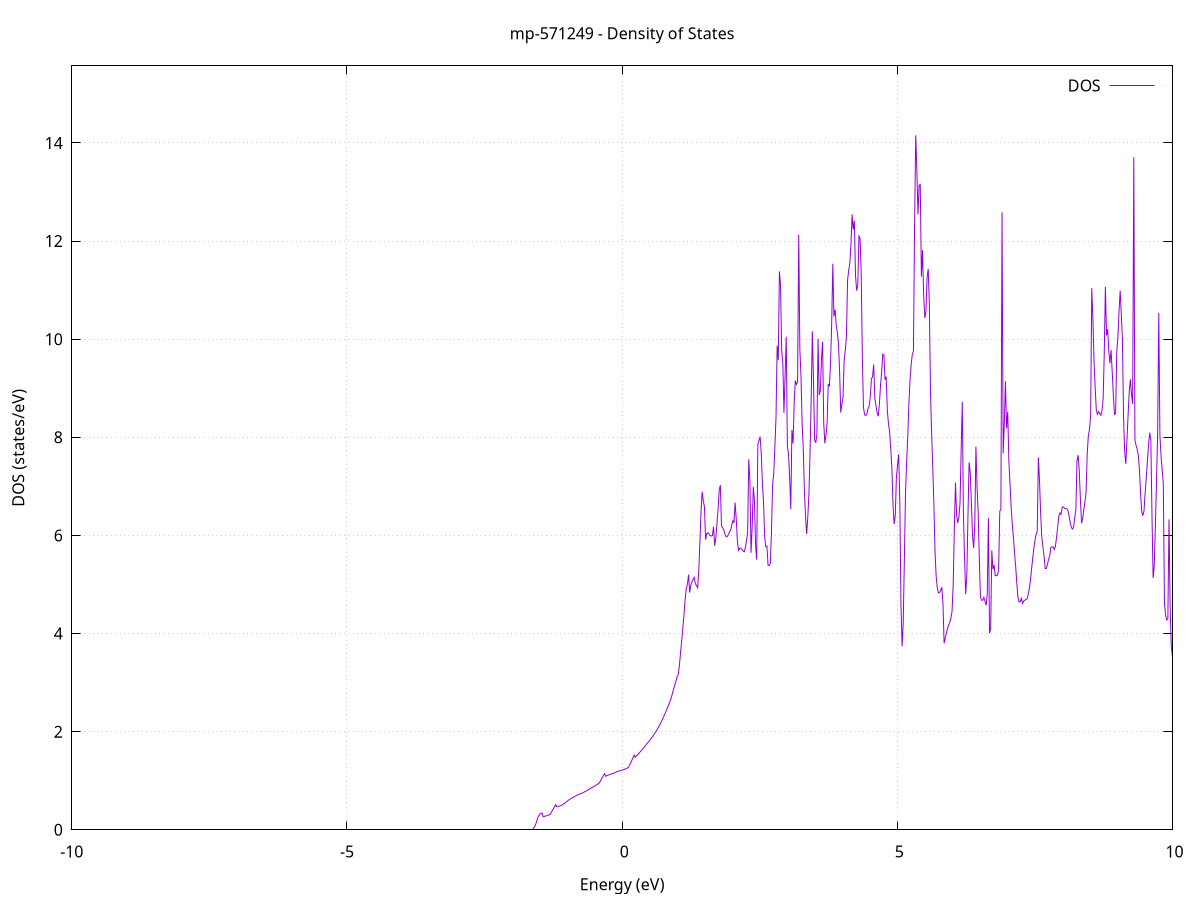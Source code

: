 set title 'mp-571249 - Density of States'
set xlabel 'Energy (eV)'
set ylabel 'DOS (states/eV)'
set grid
set xrange [-10:10]
set yrange [0:15.570]
set xzeroaxis lt -1
set terminal png size 800,600
set output 'mp-571249_dos_gnuplot.png'
plot '-' using 1:2 with lines title 'DOS'
-21.494800 0.000000
-21.474100 0.000000
-21.453500 0.000000
-21.432800 0.000000
-21.412200 0.000000
-21.391600 0.000000
-21.370900 0.000000
-21.350300 0.000000
-21.329700 0.000000
-21.309000 0.000000
-21.288400 0.000000
-21.267700 0.000000
-21.247100 0.000000
-21.226500 0.000000
-21.205800 0.000000
-21.185200 0.000000
-21.164600 0.000000
-21.143900 0.000000
-21.123300 0.000000
-21.102600 0.000000
-21.082000 0.000000
-21.061400 0.000000
-21.040700 0.000000
-21.020100 0.000000
-20.999500 0.000000
-20.978800 0.000000
-20.958200 0.000000
-20.937500 0.000000
-20.916900 0.000000
-20.896300 0.000000
-20.875600 0.000000
-20.855000 0.000000
-20.834400 0.000000
-20.813700 0.000000
-20.793100 0.000000
-20.772400 0.000000
-20.751800 0.000000
-20.731200 0.000000
-20.710500 0.000000
-20.689900 0.000000
-20.669200 0.000000
-20.648600 0.000000
-20.628000 0.000000
-20.607300 0.000000
-20.586700 0.000000
-20.566100 0.000000
-20.545400 0.000000
-20.524800 0.000000
-20.504100 0.000000
-20.483500 0.000000
-20.462900 0.000000
-20.442200 0.000000
-20.421600 0.000000
-20.401000 0.000000
-20.380300 0.000000
-20.359700 0.000000
-20.339000 0.000000
-20.318400 0.000000
-20.297800 0.000000
-20.277100 0.000000
-20.256500 0.000000
-20.235900 0.000000
-20.215200 0.000000
-20.194600 0.000000
-20.173900 0.000000
-20.153300 0.000000
-20.132700 0.000000
-20.112000 0.000000
-20.091400 0.000000
-20.070800 0.000000
-20.050100 0.000000
-20.029500 0.000000
-20.008800 0.000000
-19.988200 0.000000
-19.967600 0.000000
-19.946900 0.000000
-19.926300 0.000000
-19.905700 0.000000
-19.885000 0.000000
-19.864400 0.000000
-19.843700 0.000000
-19.823100 0.000000
-19.802500 0.000000
-19.781800 0.000000
-19.761200 0.000000
-19.740600 0.000000
-19.719900 0.000000
-19.699300 0.000000
-19.678600 0.000000
-19.658000 0.000000
-19.637400 0.000000
-19.616700 0.025300
-19.596100 2.518200
-19.575500 14.807900
-19.554800 18.422500
-19.534200 30.377000
-19.513500 41.871200
-19.492900 59.338200
-19.472300 67.336000
-19.451600 71.307100
-19.431000 49.417300
-19.410400 39.935200
-19.389700 31.835400
-19.369100 23.402400
-19.348400 16.647100
-19.327800 31.272300
-19.307200 28.023600
-19.286500 32.877700
-19.265900 29.890100
-19.245200 34.192600
-19.224600 42.947400
-19.204000 43.692200
-19.183300 46.610200
-19.162700 45.051300
-19.142100 62.486200
-19.121400 79.380700
-19.100800 67.704000
-19.080100 66.801200
-19.059500 100.449200
-19.038900 85.426500
-19.018200 91.498500
-18.997600 112.321900
-18.977000 85.230000
-18.956300 60.695900
-18.935700 46.164100
-18.915000 33.853400
-18.894400 16.683100
-18.873800 0.000000
-18.853100 0.000000
-18.832500 0.000000
-18.811900 0.000000
-18.791200 0.000000
-18.770600 0.000000
-18.749900 0.000000
-18.729300 0.000000
-18.708700 0.000000
-18.688000 0.000000
-18.667400 0.000000
-18.646800 0.000000
-18.626100 0.000000
-18.605500 0.000000
-18.584800 0.000000
-18.564200 0.000000
-18.543600 0.000000
-18.522900 0.000000
-18.502300 0.000000
-18.481700 0.000000
-18.461000 0.000000
-18.440400 0.000000
-18.419700 0.000000
-18.399100 0.000000
-18.378500 0.000000
-18.357800 0.000000
-18.337200 0.000000
-18.316600 0.000000
-18.295900 0.000000
-18.275300 0.000000
-18.254600 0.000000
-18.234000 0.000000
-18.213400 0.000000
-18.192700 0.000000
-18.172100 0.000000
-18.151500 0.000000
-18.130800 0.000000
-18.110200 0.000000
-18.089500 0.000000
-18.068900 0.000000
-18.048300 0.000000
-18.027600 0.000000
-18.007000 0.000000
-17.986400 0.000000
-17.965700 0.000000
-17.945100 0.000000
-17.924400 0.000000
-17.903800 0.000000
-17.883200 0.000000
-17.862500 0.000000
-17.841900 0.000000
-17.821300 0.000000
-17.800600 0.000000
-17.780000 0.000000
-17.759300 0.000000
-17.738700 0.000000
-17.718100 0.000000
-17.697400 0.000000
-17.676800 0.000000
-17.656100 0.000000
-17.635500 0.000000
-17.614900 0.000000
-17.594200 0.000000
-17.573600 0.000000
-17.553000 0.000000
-17.532300 0.000000
-17.511700 0.000000
-17.491000 0.000000
-17.470400 0.000000
-17.449800 0.000000
-17.429100 0.000000
-17.408500 0.000000
-17.387900 0.000000
-17.367200 0.000000
-17.346600 0.000000
-17.325900 0.000000
-17.305300 0.000000
-17.284700 0.000000
-17.264000 0.000000
-17.243400 0.000000
-17.222800 0.000000
-17.202100 0.000000
-17.181500 0.000000
-17.160800 0.000000
-17.140200 0.000000
-17.119600 0.000000
-17.098900 0.000000
-17.078300 0.000000
-17.057700 0.000000
-17.037000 0.000000
-17.016400 0.000000
-16.995700 0.000000
-16.975100 0.000000
-16.954500 0.000000
-16.933800 0.000000
-16.913200 0.000000
-16.892600 0.000000
-16.871900 0.000000
-16.851300 0.000000
-16.830600 0.000000
-16.810000 0.000000
-16.789400 0.000000
-16.768700 0.000000
-16.748100 0.000000
-16.727500 0.000000
-16.706800 0.000000
-16.686200 0.000000
-16.665500 0.000000
-16.644900 0.000000
-16.624300 0.000000
-16.603600 0.000000
-16.583000 0.000000
-16.562400 0.000000
-16.541700 0.000000
-16.521100 0.000000
-16.500400 0.000000
-16.479800 0.000000
-16.459200 0.000000
-16.438500 0.000000
-16.417900 0.000000
-16.397300 0.000000
-16.376600 0.000000
-16.356000 0.000000
-16.335300 0.000000
-16.314700 0.000000
-16.294100 0.000000
-16.273400 0.000000
-16.252800 0.000000
-16.232100 0.000000
-16.211500 0.000000
-16.190900 0.000000
-16.170200 0.000000
-16.149600 0.000000
-16.129000 0.000000
-16.108300 0.000000
-16.087700 0.000000
-16.067000 0.000000
-16.046400 0.000000
-16.025800 0.000000
-16.005100 0.000000
-15.984500 0.000000
-15.963900 0.000000
-15.943200 0.000000
-15.922600 0.000000
-15.901900 0.000000
-15.881300 0.000000
-15.860700 0.000000
-15.840000 0.000000
-15.819400 0.000000
-15.798800 0.000000
-15.778100 0.000000
-15.757500 0.000000
-15.736800 0.000000
-15.716200 0.000000
-15.695600 0.000000
-15.674900 0.000000
-15.654300 0.000000
-15.633700 0.000000
-15.613000 0.000000
-15.592400 0.000000
-15.571700 0.000000
-15.551100 0.000000
-15.530500 0.000000
-15.509800 0.000000
-15.489200 0.000000
-15.468600 0.000000
-15.447900 0.000000
-15.427300 0.000000
-15.406600 0.000000
-15.386000 0.000000
-15.365400 0.000000
-15.344700 0.000000
-15.324100 0.000000
-15.303500 0.000000
-15.282800 0.000000
-15.262200 0.000000
-15.241500 0.000000
-15.220900 0.000000
-15.200300 0.000000
-15.179600 0.000000
-15.159000 0.000000
-15.138400 0.000000
-15.117700 0.000000
-15.097100 0.000000
-15.076400 0.000000
-15.055800 0.000000
-15.035200 0.000000
-15.014500 0.000000
-14.993900 0.000000
-14.973300 0.000000
-14.952600 0.000000
-14.932000 0.000000
-14.911300 0.000000
-14.890700 0.000000
-14.870100 0.000000
-14.849400 0.000000
-14.828800 0.000000
-14.808200 0.000000
-14.787500 0.000000
-14.766900 0.000000
-14.746200 0.000000
-14.725600 0.000000
-14.705000 0.000000
-14.684300 0.000000
-14.663700 0.000000
-14.643000 0.000000
-14.622400 0.000000
-14.601800 0.000000
-14.581100 0.000000
-14.560500 0.000000
-14.539900 0.000000
-14.519200 0.000000
-14.498600 0.000000
-14.477900 0.000000
-14.457300 0.000000
-14.436700 0.000000
-14.416000 0.000000
-14.395400 0.000000
-14.374800 0.000000
-14.354100 0.000000
-14.333500 0.000000
-14.312800 0.000000
-14.292200 0.000000
-14.271600 0.000000
-14.250900 0.000000
-14.230300 0.000000
-14.209700 0.000000
-14.189000 0.000000
-14.168400 0.000000
-14.147700 0.000000
-14.127100 0.000000
-14.106500 0.000000
-14.085800 0.000000
-14.065200 0.000000
-14.044600 0.000000
-14.023900 0.000000
-14.003300 0.000000
-13.982600 0.000000
-13.962000 0.000000
-13.941400 0.000000
-13.920700 0.000000
-13.900100 0.000000
-13.879500 0.000000
-13.858800 0.000000
-13.838200 0.000000
-13.817500 0.000000
-13.796900 0.000000
-13.776300 0.000000
-13.755600 0.000000
-13.735000 0.000000
-13.714400 0.000000
-13.693700 0.000000
-13.673100 0.000000
-13.652400 0.000000
-13.631800 0.000000
-13.611200 0.000000
-13.590500 0.000000
-13.569900 0.000000
-13.549300 0.000000
-13.528600 0.000000
-13.508000 0.000000
-13.487300 0.000000
-13.466700 0.000000
-13.446100 0.000000
-13.425400 0.000000
-13.404800 0.000000
-13.384200 0.000000
-13.363500 0.000000
-13.342900 0.000000
-13.322200 0.000000
-13.301600 0.000000
-13.281000 0.000000
-13.260300 0.000000
-13.239700 0.000000
-13.219000 0.000000
-13.198400 0.000000
-13.177800 0.000000
-13.157100 0.000000
-13.136500 0.000000
-13.115900 0.000000
-13.095200 0.000000
-13.074600 0.000000
-13.053900 0.000000
-13.033300 0.000000
-13.012700 0.000000
-12.992000 0.000000
-12.971400 0.000000
-12.950800 0.000000
-12.930100 0.000000
-12.909500 0.000000
-12.888800 0.000000
-12.868200 0.000000
-12.847600 0.000000
-12.826900 0.000000
-12.806300 0.000000
-12.785700 0.000000
-12.765000 0.000000
-12.744400 0.000000
-12.723700 0.000000
-12.703100 0.000000
-12.682500 0.000000
-12.661800 0.000000
-12.641200 0.000000
-12.620600 0.000000
-12.599900 0.000000
-12.579300 0.000000
-12.558600 0.000000
-12.538000 0.000000
-12.517400 0.000000
-12.496700 0.000000
-12.476100 0.000000
-12.455500 0.000000
-12.434800 0.000000
-12.414200 0.000000
-12.393500 0.000000
-12.372900 0.000000
-12.352300 0.000000
-12.331600 0.000000
-12.311000 0.000000
-12.290400 0.000000
-12.269700 0.000000
-12.249100 0.000000
-12.228400 0.000000
-12.207800 0.000000
-12.187200 0.000000
-12.166500 0.000000
-12.145900 0.000000
-12.125300 0.000000
-12.104600 0.000000
-12.084000 0.000000
-12.063300 0.000000
-12.042700 0.000000
-12.022100 0.000000
-12.001400 0.000000
-11.980800 0.000000
-11.960200 0.000000
-11.939500 0.000000
-11.918900 0.000000
-11.898200 0.000000
-11.877600 0.000000
-11.857000 0.000000
-11.836300 0.000000
-11.815700 0.000000
-11.795100 0.000000
-11.774400 0.000000
-11.753800 0.000000
-11.733100 0.000000
-11.712500 0.000000
-11.691900 0.000000
-11.671200 0.000000
-11.650600 0.000000
-11.629900 0.000000
-11.609300 0.000000
-11.588700 0.000000
-11.568000 0.000000
-11.547400 0.000000
-11.526800 0.000000
-11.506100 0.000000
-11.485500 0.000000
-11.464800 0.000000
-11.444200 0.000000
-11.423600 0.000000
-11.402900 0.000000
-11.382300 0.000000
-11.361700 0.000000
-11.341000 0.000000
-11.320400 0.000000
-11.299700 0.000000
-11.279100 0.000000
-11.258500 0.000000
-11.237800 0.000000
-11.217200 0.000000
-11.196600 0.000000
-11.175900 0.000000
-11.155300 0.000000
-11.134600 0.000000
-11.114000 0.000000
-11.093400 0.000000
-11.072700 0.000000
-11.052100 0.000000
-11.031500 0.000000
-11.010800 0.000000
-10.990200 0.000000
-10.969500 0.000000
-10.948900 0.000000
-10.928300 0.000000
-10.907600 0.000000
-10.887000 0.000000
-10.866400 0.000000
-10.845700 0.000000
-10.825100 0.000000
-10.804400 0.000000
-10.783800 0.000000
-10.763200 0.000000
-10.742500 0.000000
-10.721900 0.000000
-10.701300 0.000000
-10.680600 0.000000
-10.660000 0.000000
-10.639300 0.000000
-10.618700 0.000000
-10.598100 0.000000
-10.577400 0.000000
-10.556800 0.000000
-10.536200 0.000000
-10.515500 0.000000
-10.494900 0.000000
-10.474200 0.000000
-10.453600 0.000000
-10.433000 0.000000
-10.412300 0.000000
-10.391700 0.000000
-10.371100 0.000000
-10.350400 0.000000
-10.329800 0.000000
-10.309100 0.000000
-10.288500 0.000000
-10.267900 0.000000
-10.247200 0.000000
-10.226600 0.000000
-10.205900 0.000000
-10.185300 0.000000
-10.164700 0.000000
-10.144000 0.000000
-10.123400 0.000000
-10.102800 0.000000
-10.082100 0.000000
-10.061500 0.000000
-10.040800 0.000000
-10.020200 0.000000
-9.999600 0.000000
-9.978900 0.000000
-9.958300 0.000000
-9.937700 0.000000
-9.917000 0.000000
-9.896400 0.000000
-9.875700 0.000000
-9.855100 0.000000
-9.834500 0.000000
-9.813800 0.000000
-9.793200 0.000000
-9.772600 0.000000
-9.751900 0.000000
-9.731300 0.000000
-9.710600 0.000000
-9.690000 0.000000
-9.669400 0.000000
-9.648700 0.000000
-9.628100 0.000000
-9.607500 0.000000
-9.586800 0.000000
-9.566200 0.000000
-9.545500 0.000000
-9.524900 0.000000
-9.504300 0.000000
-9.483600 0.000000
-9.463000 0.000000
-9.442400 0.000000
-9.421700 0.000000
-9.401100 0.000000
-9.380400 0.000000
-9.359800 0.000000
-9.339200 0.000000
-9.318500 0.000000
-9.297900 0.000000
-9.277300 0.000000
-9.256600 0.000000
-9.236000 0.000000
-9.215300 0.000000
-9.194700 0.000000
-9.174100 0.000000
-9.153400 0.000000
-9.132800 0.000000
-9.112200 0.000000
-9.091500 0.000000
-9.070900 0.000000
-9.050200 0.000000
-9.029600 0.000000
-9.009000 0.000000
-8.988300 0.000000
-8.967700 0.000000
-8.947100 0.000000
-8.926400 0.000000
-8.905800 0.000000
-8.885100 0.000000
-8.864500 0.000000
-8.843900 0.000000
-8.823200 0.000000
-8.802600 0.000000
-8.782000 0.000000
-8.761300 0.000000
-8.740700 0.000000
-8.720000 0.000000
-8.699400 0.000000
-8.678800 0.000000
-8.658100 0.000000
-8.637500 0.000000
-8.616800 0.000000
-8.596200 0.000000
-8.575600 0.000000
-8.554900 0.000000
-8.534300 0.000000
-8.513700 0.000000
-8.493000 0.000000
-8.472400 0.000000
-8.451700 0.000000
-8.431100 0.000000
-8.410500 0.000000
-8.389800 0.000000
-8.369200 0.000000
-8.348600 0.000000
-8.327900 0.000000
-8.307300 0.000000
-8.286600 0.000000
-8.266000 0.000000
-8.245400 0.000000
-8.224700 0.000000
-8.204100 0.000000
-8.183500 0.000000
-8.162800 0.000000
-8.142200 0.000000
-8.121500 0.000000
-8.100900 0.000000
-8.080300 0.000000
-8.059600 0.000000
-8.039000 0.000000
-8.018400 0.000000
-7.997700 0.000000
-7.977100 0.000000
-7.956400 0.000000
-7.935800 0.000000
-7.915200 0.000000
-7.894500 0.000000
-7.873900 0.000000
-7.853300 0.000000
-7.832600 0.000000
-7.812000 0.000000
-7.791300 0.000000
-7.770700 0.000000
-7.750100 0.000000
-7.729400 0.000000
-7.708800 0.000000
-7.688200 0.000000
-7.667500 0.000000
-7.646900 0.000000
-7.626200 0.000000
-7.605600 0.000000
-7.585000 0.000000
-7.564300 0.000000
-7.543700 0.000000
-7.523100 0.000000
-7.502400 0.000000
-7.481800 0.000000
-7.461100 0.000000
-7.440500 0.000000
-7.419900 0.000000
-7.399200 0.000000
-7.378600 0.000000
-7.358000 0.000000
-7.337300 0.000000
-7.316700 0.000000
-7.296000 0.000000
-7.275400 0.000000
-7.254800 0.000000
-7.234100 0.000000
-7.213500 0.000000
-7.192800 0.000000
-7.172200 0.000000
-7.151600 0.000000
-7.130900 0.000000
-7.110300 0.000000
-7.089700 0.000000
-7.069000 0.000000
-7.048400 0.000000
-7.027700 0.000000
-7.007100 0.000000
-6.986500 0.000000
-6.965800 0.000000
-6.945200 0.000000
-6.924600 0.000000
-6.903900 0.000000
-6.883300 0.000000
-6.862600 0.000000
-6.842000 0.000000
-6.821400 0.000000
-6.800700 0.000000
-6.780100 0.000000
-6.759500 0.000000
-6.738800 0.000000
-6.718200 0.000000
-6.697500 0.000000
-6.676900 0.000000
-6.656300 0.000000
-6.635600 0.000000
-6.615000 0.000000
-6.594400 0.000000
-6.573700 0.000000
-6.553100 0.000000
-6.532400 0.000000
-6.511800 0.000000
-6.491200 0.000000
-6.470500 0.000000
-6.449900 0.000000
-6.429300 0.000000
-6.408600 0.000000
-6.388000 0.000000
-6.367300 0.000000
-6.346700 0.000000
-6.326100 0.000000
-6.305400 0.000000
-6.284800 0.000000
-6.264200 0.000000
-6.243500 0.000000
-6.222900 0.000000
-6.202200 0.000000
-6.181600 0.000000
-6.161000 0.000000
-6.140300 0.000000
-6.119700 0.000000
-6.099100 0.000000
-6.078400 0.000000
-6.057800 0.000000
-6.037100 0.000000
-6.016500 0.000000
-5.995900 0.000000
-5.975200 0.000000
-5.954600 0.000000
-5.934000 0.000000
-5.913300 0.000000
-5.892700 0.000000
-5.872000 0.000000
-5.851400 0.000000
-5.830800 0.000000
-5.810100 0.000000
-5.789500 0.000000
-5.768900 0.000000
-5.748200 0.000000
-5.727600 0.000000
-5.706900 0.000000
-5.686300 0.000000
-5.665700 0.000000
-5.645000 0.000000
-5.624400 0.000000
-5.603700 0.000000
-5.583100 0.000000
-5.562500 0.000000
-5.541800 0.000000
-5.521200 0.000000
-5.500600 0.000000
-5.479900 0.000000
-5.459300 0.000000
-5.438600 0.000000
-5.418000 0.000000
-5.397400 0.000000
-5.376700 0.000000
-5.356100 0.000000
-5.335500 0.000000
-5.314800 0.000000
-5.294200 0.000000
-5.273500 0.000000
-5.252900 0.000000
-5.232300 0.000000
-5.211600 0.000000
-5.191000 0.000000
-5.170400 0.000000
-5.149700 0.000000
-5.129100 0.000000
-5.108400 0.000000
-5.087800 0.000000
-5.067200 0.000000
-5.046500 0.000000
-5.025900 0.000000
-5.005300 0.000000
-4.984600 0.000000
-4.964000 0.000000
-4.943300 0.000000
-4.922700 0.000000
-4.902100 0.000000
-4.881400 0.000000
-4.860800 0.000000
-4.840200 0.000000
-4.819500 0.000000
-4.798900 0.000000
-4.778200 0.000000
-4.757600 0.000000
-4.737000 0.000000
-4.716300 0.000000
-4.695700 0.000000
-4.675100 0.000000
-4.654400 0.000000
-4.633800 0.000000
-4.613100 0.000000
-4.592500 0.000000
-4.571900 0.000000
-4.551200 0.000000
-4.530600 0.000000
-4.510000 0.000000
-4.489300 0.000000
-4.468700 0.000000
-4.448000 0.000000
-4.427400 0.000000
-4.406800 0.000000
-4.386100 0.000000
-4.365500 0.000000
-4.344900 0.000000
-4.324200 0.000000
-4.303600 0.000000
-4.282900 0.000000
-4.262300 0.000000
-4.241700 0.000000
-4.221000 0.000000
-4.200400 0.000000
-4.179700 0.000000
-4.159100 0.000000
-4.138500 0.000000
-4.117800 0.000000
-4.097200 0.000000
-4.076600 0.000000
-4.055900 0.000000
-4.035300 0.000000
-4.014600 0.000000
-3.994000 0.000000
-3.973400 0.000000
-3.952700 0.000000
-3.932100 0.000000
-3.911500 0.000000
-3.890800 0.000000
-3.870200 0.000000
-3.849500 0.000000
-3.828900 0.000000
-3.808300 0.000000
-3.787600 0.000000
-3.767000 0.000000
-3.746400 0.000000
-3.725700 0.000000
-3.705100 0.000000
-3.684400 0.000000
-3.663800 0.000000
-3.643200 0.000000
-3.622500 0.000000
-3.601900 0.000000
-3.581300 0.000000
-3.560600 0.000000
-3.540000 0.000000
-3.519300 0.000000
-3.498700 0.000000
-3.478100 0.000000
-3.457400 0.000000
-3.436800 0.000000
-3.416200 0.000000
-3.395500 0.000000
-3.374900 0.000000
-3.354200 0.000000
-3.333600 0.000000
-3.313000 0.000000
-3.292300 0.000000
-3.271700 0.000000
-3.251100 0.000000
-3.230400 0.000000
-3.209800 0.000000
-3.189100 0.000000
-3.168500 0.000000
-3.147900 0.000000
-3.127200 0.000000
-3.106600 0.000000
-3.086000 0.000000
-3.065300 0.000000
-3.044700 0.000000
-3.024000 0.000000
-3.003400 0.000000
-2.982800 0.000000
-2.962100 0.000000
-2.941500 0.000000
-2.920900 0.000000
-2.900200 0.000000
-2.879600 0.000000
-2.858900 0.000000
-2.838300 0.000000
-2.817700 0.000000
-2.797000 0.000000
-2.776400 0.000000
-2.755800 0.000000
-2.735100 0.000000
-2.714500 0.000000
-2.693800 0.000000
-2.673200 0.000000
-2.652600 0.000000
-2.631900 0.000000
-2.611300 0.000000
-2.590600 0.000000
-2.570000 0.000000
-2.549400 0.000000
-2.528700 0.000000
-2.508100 0.000000
-2.487500 0.000000
-2.466800 0.000000
-2.446200 0.000000
-2.425500 0.000000
-2.404900 0.000000
-2.384300 0.000000
-2.363600 0.000000
-2.343000 0.000000
-2.322400 0.000000
-2.301700 0.000000
-2.281100 0.000000
-2.260400 0.000000
-2.239800 0.000000
-2.219200 0.000000
-2.198500 0.000000
-2.177900 0.000000
-2.157300 0.000000
-2.136600 0.000000
-2.116000 0.000000
-2.095300 0.000000
-2.074700 0.000000
-2.054100 0.000000
-2.033400 0.000000
-2.012800 0.000000
-1.992200 0.000000
-1.971500 0.000000
-1.950900 0.000000
-1.930200 0.000000
-1.909600 0.000000
-1.889000 0.000000
-1.868300 0.000000
-1.847700 0.000000
-1.827100 0.000000
-1.806400 0.000000
-1.785800 0.000000
-1.765100 0.000000
-1.744500 0.000000
-1.723900 0.000000
-1.703200 0.000000
-1.682600 0.000000
-1.662000 0.000000
-1.641300 0.003300
-1.620700 0.018500
-1.600000 0.046100
-1.579400 0.086200
-1.558800 0.149700
-1.538100 0.230100
-1.517500 0.286200
-1.496900 0.316400
-1.476200 0.335000
-1.455600 0.342000
-1.434900 0.264500
-1.414300 0.272000
-1.393700 0.279400
-1.373000 0.286900
-1.352400 0.294400
-1.331800 0.301900
-1.311100 0.310400
-1.290500 0.348100
-1.269800 0.388200
-1.249200 0.429100
-1.228600 0.470700
-1.207900 0.513000
-1.187300 0.466600
-1.166600 0.472100
-1.146000 0.478500
-1.125400 0.487000
-1.104700 0.497400
-1.084100 0.509800
-1.063500 0.526700
-1.042800 0.543900
-1.022200 0.561400
-1.001500 0.579100
-0.980900 0.597200
-0.960300 0.615600
-0.939600 0.630200
-0.919000 0.643700
-0.898400 0.656800
-0.877700 0.669200
-0.857100 0.680700
-0.836400 0.692800
-0.815800 0.705600
-0.795200 0.715600
-0.774500 0.726300
-0.753900 0.736700
-0.733300 0.742300
-0.712600 0.754900
-0.692000 0.767500
-0.671300 0.780300
-0.650700 0.793100
-0.630100 0.806000
-0.609400 0.818900
-0.588800 0.832100
-0.568200 0.845800
-0.547500 0.860400
-0.526900 0.876400
-0.506200 0.886400
-0.485600 0.901300
-0.465000 0.916200
-0.444300 0.931100
-0.423700 0.946100
-0.403100 0.977600
-0.382400 1.022800
-0.361800 1.065300
-0.341100 1.105100
-0.320500 1.142300
-0.299900 1.090900
-0.279200 1.101900
-0.258600 1.112100
-0.238000 1.121600
-0.217300 1.130000
-0.196700 1.137200
-0.176000 1.144700
-0.155400 1.153100
-0.134800 1.163100
-0.114100 1.174200
-0.093500 1.185200
-0.072900 1.193100
-0.052200 1.199300
-0.031600 1.205900
-0.010900 1.212200
0.009700 1.218300
0.030300 1.227200
0.051000 1.236700
0.071600 1.247100
0.092200 1.257800
0.112900 1.268600
0.133500 1.312000
0.154200 1.360000
0.174800 1.410900
0.195400 1.464700
0.216100 1.521400
0.236700 1.480200
0.257300 1.503400
0.278000 1.526800
0.298600 1.549500
0.319300 1.576500
0.339900 1.603800
0.360500 1.631200
0.381200 1.658800
0.401800 1.687000
0.422500 1.715500
0.443100 1.746000
0.463700 1.772700
0.484400 1.799800
0.505000 1.827900
0.525600 1.857300
0.546300 1.888600
0.566900 1.922600
0.587600 1.957300
0.608200 1.993300
0.628800 2.030900
0.649500 2.070100
0.670100 2.111800
0.690700 2.155600
0.711400 2.201100
0.732000 2.249600
0.752700 2.300600
0.773300 2.353500
0.793900 2.407800
0.814600 2.462800
0.835200 2.519300
0.855800 2.578300
0.876500 2.638500
0.897100 2.710500
0.917800 2.797200
0.938400 2.880700
0.959000 2.961100
0.979700 3.038700
1.000300 3.122300
1.020900 3.170700
1.041600 3.363600
1.062200 3.619400
1.082900 3.865100
1.103500 4.125000
1.124100 4.391400
1.144800 4.696700
1.165400 4.917500
1.186000 5.003900
1.206700 5.198600
1.227300 4.834600
1.248000 4.986200
1.268600 5.053000
1.289200 5.104000
1.309900 5.144700
1.330500 5.014200
1.351100 4.978600
1.371800 4.934800
1.392400 5.267500
1.413100 5.874900
1.433700 6.499300
1.454300 6.891200
1.475000 6.696200
1.495600 6.584500
1.516200 5.912800
1.536900 6.038900
1.557500 6.055900
1.578200 6.027700
1.598800 5.996100
1.619400 5.987200
1.640100 5.995800
1.660700 6.175400
1.681300 5.789200
1.702000 5.954600
1.722600 6.229600
1.743300 6.546200
1.763900 6.932200
1.784500 7.024400
1.805200 6.191200
1.825800 6.157000
1.846500 6.112200
1.867100 6.028100
1.887700 5.973400
1.908400 5.977200
1.929000 6.011400
1.949600 6.065800
1.970300 6.099100
1.990900 6.206700
2.011600 6.302000
2.032200 6.255700
2.052800 6.668500
2.073500 6.326500
2.094100 5.888900
2.114700 5.679700
2.135400 5.741700
2.156000 5.737600
2.176700 5.716800
2.197300 5.679500
2.217900 5.666700
2.238600 5.754600
2.259200 5.889300
2.279800 6.044700
2.300500 7.550100
2.321100 7.104400
2.341800 5.646200
2.362400 6.172600
2.383000 6.987800
2.403700 6.715700
2.424300 5.801800
2.444900 5.504900
2.465600 7.864600
2.486200 7.929000
2.506900 8.012800
2.527500 7.678400
2.548100 7.075200
2.568800 6.683900
2.589400 5.978200
2.610000 5.771700
2.630700 5.781800
2.651300 5.390100
2.672000 5.387100
2.692600 5.429300
2.713200 6.068000
2.733900 7.037600
2.754500 7.260900
2.775100 7.801200
2.795800 8.408300
2.816400 9.868200
2.837100 9.574300
2.857700 11.380900
2.878300 11.096800
2.899000 9.764100
2.919600 9.509500
2.940200 8.497000
2.960900 9.259400
2.981500 10.048300
3.002200 7.815200
3.022800 7.663800
3.043400 7.186100
3.064100 6.535800
3.084700 8.150900
3.105300 7.871000
3.126000 8.692900
3.146600 9.156100
3.167300 9.078300
3.187900 9.130800
3.208500 12.130900
3.229200 9.784300
3.249800 9.239200
3.270500 8.268300
3.291100 7.757900
3.311700 6.903800
3.332400 6.368100
3.353000 6.029500
3.373600 6.383200
3.394300 6.848900
3.414900 7.716400
3.435600 8.823900
3.456200 10.158600
3.476800 9.131500
3.497500 7.944200
3.518100 7.888300
3.538700 8.055100
3.559400 10.008100
3.580000 8.862000
3.600700 8.946400
3.621300 9.575400
3.641900 9.946500
3.662600 8.290600
3.683200 7.876200
3.703800 8.042500
3.724500 8.296900
3.745100 9.088500
3.765800 9.038400
3.786400 9.519700
3.807000 10.294600
3.827700 11.537100
3.848300 10.465300
3.868900 10.600700
3.889600 10.279000
3.910200 10.136900
3.930900 9.905300
3.951500 9.334500
3.972100 8.503000
3.992800 8.673900
4.013400 8.818200
4.034000 9.561100
4.054700 9.777700
4.075300 10.052200
4.096000 11.202700
4.116600 11.406300
4.137200 11.545000
4.157900 11.945400
4.178500 12.542700
4.199100 12.233600
4.219800 12.413300
4.240400 11.293100
4.261100 10.988700
4.281700 11.104900
4.302300 12.100100
4.323000 12.060700
4.343600 11.338900
4.364200 9.657200
4.384900 8.607400
4.405500 8.458800
4.426200 8.444300
4.446800 8.471700
4.467400 8.580300
4.488100 8.629700
4.508700 8.824300
4.529300 9.194800
4.550000 9.233300
4.570600 9.484600
4.591300 8.793400
4.611900 8.644400
4.632500 8.500100
4.653200 8.427600
4.673800 8.670900
4.694400 9.054000
4.715100 9.329400
4.735700 9.695400
4.756400 9.676000
4.777000 9.173800
4.797600 9.236300
4.818300 8.544000
4.838900 8.283800
4.859600 8.108700
4.880200 7.780500
4.900800 7.384700
4.921500 6.611000
4.942100 6.231600
4.962700 6.401300
4.983400 7.188000
5.004000 7.431600
5.024700 7.651700
5.045300 6.701800
5.065900 4.603500
5.086600 3.738000
5.107200 4.210000
5.127800 5.494700
5.148500 6.841400
5.169100 7.485500
5.189800 8.014900
5.210400 8.699000
5.231000 9.165800
5.251700 9.480900
5.272300 9.689500
5.292900 9.755500
5.313600 12.309000
5.334200 14.154400
5.354900 13.453500
5.375500 12.543100
5.396100 13.137300
5.416800 13.153500
5.437400 11.275900
5.458000 11.813900
5.478700 10.897700
5.499300 10.430300
5.520000 10.562200
5.540600 11.259200
5.561200 11.431400
5.581900 10.711700
5.602500 8.931700
5.623100 8.074400
5.643800 7.388300
5.664400 6.632600
5.685100 5.671800
5.705700 5.167300
5.726300 4.924800
5.747000 4.827300
5.767600 4.836300
5.788200 4.880100
5.808900 4.943300
5.829500 4.613500
5.850200 3.800100
5.870800 3.906300
5.891400 4.008100
5.912100 4.104500
5.932700 4.172700
5.953300 4.231900
5.974000 4.313000
5.994600 4.455000
6.015300 4.993800
6.035900 6.133600
6.056500 7.079200
6.077200 6.406400
6.097800 6.255900
6.118400 6.367700
6.139100 6.658700
6.159700 7.720400
6.180400 8.723000
6.201000 6.432700
6.221600 5.536600
6.242300 4.803200
6.262900 5.193900
6.283600 6.392200
6.304200 7.487800
6.324800 7.285900
6.345500 6.666900
6.366100 6.008200
6.386700 5.740900
6.407400 6.204900
6.428000 7.810500
6.448700 6.995300
6.469300 6.447500
6.489900 5.520100
6.510600 4.743600
6.531200 4.675900
6.551800 4.680100
6.572500 4.736200
6.593100 4.653300
6.613800 4.573000
6.634400 4.800100
6.655000 6.351700
6.675700 4.007500
6.696300 4.093100
6.716900 5.694000
6.737600 5.309800
6.758200 5.397000
6.778900 5.177000
6.799500 5.181900
6.820100 5.191600
6.840800 5.301000
6.861400 6.487300
6.882000 6.543700
6.902700 12.583900
6.923300 7.671900
6.944000 8.289400
6.964600 9.144700
6.985200 8.181700
7.005900 8.518800
7.026500 7.531800
7.047100 7.061300
7.067800 6.585700
7.088400 6.227300
7.109100 5.960100
7.129700 5.656200
7.150300 5.368100
7.171000 5.030800
7.191600 4.739100
7.212200 4.640300
7.232900 4.650700
7.253500 4.716900
7.274200 4.611900
7.294800 4.662900
7.315400 4.675400
7.336100 4.696100
7.356700 4.703300
7.377300 4.794300
7.398000 4.915200
7.418600 5.075400
7.439300 5.314400
7.459900 5.534300
7.480500 5.735200
7.501200 5.897500
7.521800 6.012200
7.542400 6.084900
7.563100 7.589400
7.583700 7.114400
7.604400 6.436100
7.625000 5.959900
7.645600 5.766600
7.666300 5.582900
7.686900 5.324900
7.707500 5.324500
7.728200 5.409700
7.748800 5.515300
7.769500 5.582500
7.790100 5.755500
7.810700 5.768000
7.831400 5.765900
7.852000 5.714300
7.872700 5.777200
7.893300 5.961700
7.913900 6.174100
7.934600 6.393100
7.955200 6.460100
7.975800 6.429900
7.996500 6.581200
8.017100 6.578500
8.037800 6.552600
8.058400 6.546400
8.079000 6.543100
8.099700 6.509300
8.120300 6.398800
8.140900 6.266600
8.161600 6.162700
8.182200 6.128500
8.202900 6.169200
8.223500 6.361200
8.244100 6.531000
8.264800 7.516900
8.285400 7.635000
8.306000 7.316700
8.326700 6.729900
8.347300 6.248200
8.368000 6.341900
8.388600 6.523500
8.409200 6.690400
8.429900 6.881800
8.450500 7.676400
8.471100 8.029600
8.491800 8.151500
8.512400 8.444900
8.533100 11.039500
8.553700 10.417700
8.574300 9.546000
8.595000 9.010300
8.615600 8.554900
8.636200 8.469800
8.656900 8.523300
8.677500 8.483200
8.698200 8.449900
8.718800 8.542900
8.739400 8.775600
8.760100 9.706500
8.780700 11.066000
8.801300 10.076200
8.822000 10.201100
8.842600 9.759600
8.863300 9.507200
8.883900 9.776600
8.904500 9.335100
8.925200 8.859900
8.945800 8.467100
8.966400 8.481300
8.987100 9.723900
9.007700 10.053400
9.028400 10.561800
9.049000 10.991600
9.069600 10.512600
9.090300 9.979700
9.110900 8.390200
9.131500 7.691200
9.152200 7.458900
9.172800 7.952400
9.193500 8.463900
9.214100 8.933400
9.234700 9.181600
9.255400 8.865700
9.276000 8.681000
9.296700 13.704400
9.317300 7.945900
9.337900 7.834700
9.358600 7.754800
9.379200 7.630300
9.399800 7.335500
9.420500 6.839300
9.441100 6.484000
9.461800 6.402200
9.482400 6.503300
9.503000 6.865000
9.523700 7.170300
9.544300 7.520600
9.564900 7.851200
9.585600 8.093800
9.606200 7.942700
9.626900 6.425400
9.647500 5.131800
9.668100 5.373700
9.688800 6.177500
9.709400 7.103800
9.730000 8.072100
9.750700 10.534100
9.771300 8.044300
9.792000 7.616000
9.812600 7.338300
9.833200 7.055800
9.853900 4.611300
9.874500 4.377800
9.895100 4.277300
9.915800 4.295100
9.936400 6.328900
9.957100 4.547400
9.977700 3.739400
9.998300 3.538300
10.019000 3.541700
10.039600 3.534800
10.060200 3.602200
10.080900 3.772100
10.101500 3.875600
10.122200 3.905900
10.142800 3.739900
10.163400 4.127600
10.184100 4.093300
10.204700 4.088700
10.225300 4.134000
10.246000 4.082700
10.266600 4.389000
10.287300 3.953400
10.307900 4.485900
10.328500 4.024000
10.349200 4.006100
10.369800 3.987200
10.390400 3.946800
10.411100 3.886200
10.431700 3.822600
10.452400 3.848800
10.473000 3.859600
10.493600 3.677900
10.514300 3.610900
10.534900 3.565100
10.555500 3.527500
10.576200 3.377100
10.596800 3.135900
10.617500 3.705300
10.638100 5.662900
10.658700 4.703500
10.679400 3.913000
10.700000 3.113900
10.720600 2.018800
10.741300 0.989600
10.761900 0.793000
10.782600 0.996700
10.803200 1.371500
10.823800 1.793200
10.844500 2.218500
10.865100 2.660300
10.885800 4.009500
10.906400 4.064200
10.927000 3.328400
10.947700 3.044700
10.968300 2.780700
10.988900 2.787900
11.009600 2.802100
11.030200 2.929900
11.050900 3.090700
11.071500 3.854600
11.092100 4.231600
11.112800 4.458800
11.133400 4.530700
11.154000 4.735100
11.174700 5.542600
11.195300 4.539900
11.216000 4.388200
11.236600 4.366900
11.257200 4.422100
11.277900 4.852100
11.298500 5.493300
11.319100 6.489100
11.339800 6.370900
11.360400 6.074400
11.381100 6.004700
11.401700 6.364000
11.422300 7.086000
11.443000 7.129000
11.463600 5.669900
11.484200 5.128200
11.504900 4.989600
11.525500 4.495300
11.546200 4.458600
11.566800 4.919600
11.587400 5.246700
11.608100 5.033200
11.628700 5.070700
11.649300 5.345900
11.670000 5.452500
11.690600 4.429800
11.711300 4.299900
11.731900 4.164700
11.752500 4.174100
11.773200 4.210500
11.793800 4.383200
11.814400 4.383500
11.835100 4.359200
11.855700 4.314300
11.876400 4.249000
11.897000 3.943400
11.917600 3.965400
11.938300 4.008000
11.958900 4.067600
11.979500 4.160400
12.000200 4.909700
12.020800 5.091600
12.041500 5.601100
12.062100 5.588700
12.082700 6.139700
12.103400 6.622000
12.124000 5.720900
12.144600 5.669200
12.165300 4.838800
12.185900 4.793700
12.206600 4.750300
12.227200 4.714800
12.247800 4.626800
12.268500 4.785100
12.289100 4.730400
12.309800 4.663300
12.330400 5.002900
12.351000 4.469700
12.371700 4.498400
12.392300 4.516000
12.412900 4.505400
12.433600 4.608000
12.454200 4.321800
12.474900 4.112100
12.495500 4.033400
12.516100 3.990600
12.536800 3.954200
12.557400 3.902000
12.578000 3.881300
12.598700 3.936500
12.619300 4.621000
12.640000 4.206600
12.660600 4.206100
12.681200 4.209300
12.701900 4.209700
12.722500 4.241200
12.743100 4.370800
12.763800 4.437000
12.784400 4.288100
12.805100 4.205900
12.825700 4.192800
12.846300 4.254900
12.867000 4.516600
12.887600 5.183400
12.908200 5.369800
12.928900 5.494300
12.949500 5.608300
12.970200 5.745000
12.990800 6.064900
13.011400 6.424300
13.032100 6.745400
13.052700 7.057300
13.073300 7.732700
13.094000 7.940200
13.114600 8.199800
13.135300 8.414600
13.155900 8.903200
13.176500 9.569300
13.197200 10.594100
13.217800 12.285900
13.238400 15.500300
13.259100 19.457000
13.279700 131.937800
13.300400 1807.586900
13.321000 25.075000
13.341600 16.715100
13.362300 13.938100
13.382900 12.050500
13.403500 10.421500
13.424200 8.756400
13.444800 8.086400
13.465500 7.543300
13.486100 6.985300
13.506700 6.480100
13.527400 6.118000
13.548000 5.883300
13.568600 5.727200
13.589300 5.417300
13.609900 5.136100
13.630600 4.752500
13.651200 4.744800
13.671800 4.744700
13.692500 4.752800
13.713100 4.755000
13.733700 4.753200
13.754400 4.750000
13.775000 4.744300
13.795700 4.778700
13.816300 4.842600
13.836900 4.792400
13.857600 5.060900
13.878200 4.959300
13.898900 5.187000
13.919500 5.455200
13.940100 5.322400
13.960800 5.776800
13.981400 6.070000
14.002000 5.851000
14.022700 5.709000
14.043300 5.932800
14.064000 5.487400
14.084600 5.497600
14.105200 5.484900
14.125900 5.434100
14.146500 6.021300
14.167100 5.632900
14.187800 5.667000
14.208400 5.718100
14.229100 5.835200
14.249700 6.015800
14.270300 6.308400
14.291000 6.460200
14.311600 6.337600
14.332200 6.385100
14.352900 6.169700
14.373500 6.200800
14.394200 6.350100
14.414800 7.138300
14.435400 7.055100
14.456100 6.857500
14.476700 6.936100
14.497300 6.965200
14.518000 7.169900
14.538600 7.384100
14.559300 7.800000
14.579900 8.398400
14.600500 6.961300
14.621200 6.942000
14.641800 6.964700
14.662400 7.332500
14.683100 7.749200
14.703700 9.277100
14.724400 8.925400
14.745000 8.580400
14.765600 8.525400
14.786300 9.437100
14.806900 8.469800
14.827500 8.510400
14.848200 8.525600
14.868800 7.969800
14.889500 7.913800
14.910100 7.689500
14.930700 7.424200
14.951400 7.131100
14.972000 7.143000
14.992600 7.216600
15.013300 7.336400
15.033900 7.717300
15.054600 8.314800
15.075200 9.596200
15.095800 9.491100
15.116500 9.507300
15.137100 9.291000
15.157700 9.718900
15.178400 10.475700
15.199000 10.624400
15.219700 9.540700
15.240300 10.022100
15.260900 8.650000
15.281600 7.699500
15.302200 7.278300
15.322900 7.976900
15.343500 9.728200
15.364100 10.265400
15.384800 10.535500
15.405400 10.150100
15.426000 9.581500
15.446700 9.485500
15.467300 9.103500
15.488000 8.853400
15.508600 6.984400
15.529200 6.554000
15.549900 6.162900
15.570500 6.146000
15.591100 8.088600
15.611800 8.021800
15.632400 8.833700
15.653100 7.778000
15.673700 6.620500
15.694300 6.322400
15.715000 6.365200
15.735600 6.869100
15.756200 7.030000
15.776900 7.708500
15.797500 7.773900
15.818200 7.797800
15.838800 7.423400
15.859400 7.671600
15.880100 7.571100
15.900700 7.073100
15.921300 6.964600
15.942000 7.014800
15.962600 6.928500
15.983300 7.098300
16.003900 7.227500
16.024500 7.303700
16.045200 7.363500
16.065800 7.644500
16.086400 7.213600
16.107100 6.660900
16.127700 6.084600
16.148400 6.008500
16.169000 5.439800
16.189600 6.042900
16.210300 5.506900
16.230900 5.699900
16.251500 5.826100
16.272200 5.904500
16.292800 6.042500
16.313500 6.180300
16.334100 6.337900
16.354700 6.010900
16.375400 6.325400
16.396000 8.183000
16.416600 6.706900
16.437300 4.476100
16.457900 4.084900
16.478600 3.754100
16.499200 3.821900
16.519800 4.520700
16.540500 5.118100
16.561100 4.942700
16.581700 4.341700
16.602400 4.225300
16.623000 4.496100
16.643700 5.174300
16.664300 5.649000
16.684900 6.998600
16.705600 8.074900
16.726200 7.515100
16.746800 7.883600
16.767500 7.779600
16.788100 7.590700
16.808800 7.088800
16.829400 6.562900
16.850000 5.615600
16.870700 4.987500
16.891300 5.637800
16.912000 5.523200
16.932600 5.253900
16.953200 4.864100
16.973900 5.124300
16.994500 4.901400
17.015100 5.037300
17.035800 5.237400
17.056400 5.442600
17.077100 5.883400
17.097700 5.938000
17.118300 5.970000
17.139000 5.958400
17.159600 5.771700
17.180200 5.806300
17.200900 6.106000
17.221500 5.766900
17.242200 6.075700
17.262800 5.798400
17.283400 5.734500
17.304100 5.381000
17.324700 5.171500
17.345300 5.100000
17.366000 5.092000
17.386600 4.847400
17.407300 4.472400
17.427900 4.100300
17.448500 3.791500
17.469200 3.502800
17.489800 3.275700
17.510400 3.038200
17.531100 2.947300
17.551700 2.914400
17.572400 3.059000
17.593000 3.650400
17.613600 4.044700
17.634300 3.777700
17.654900 2.937100
17.675500 1.812300
17.696200 0.805000
17.716800 0.492800
17.737500 0.375600
17.758100 0.274200
17.778700 0.191900
17.799400 0.134000
17.820000 0.085000
17.840600 0.044800
17.861300 0.019100
17.881900 0.005100
17.902600 0.000000
17.923200 0.000000
17.943800 0.000000
17.964500 0.000000
17.985100 0.000000
18.005700 0.000000
18.026400 0.000000
18.047000 0.000000
18.067700 0.000000
18.088300 0.000000
18.108900 0.000000
18.129600 0.000000
18.150200 0.000000
18.170800 0.000000
18.191500 0.000000
18.212100 0.000000
18.232800 0.000000
18.253400 0.000000
18.274000 0.000000
18.294700 0.000000
18.315300 0.000000
18.336000 0.000000
18.356600 0.000000
18.377200 0.000000
18.397900 0.000000
18.418500 0.000000
18.439100 0.000000
18.459800 0.000000
18.480400 0.000000
18.501100 0.000000
18.521700 0.000000
18.542300 0.000000
18.563000 0.000000
18.583600 0.000000
18.604200 0.000000
18.624900 0.000000
18.645500 0.000000
18.666200 0.000000
18.686800 0.000000
18.707400 0.000000
18.728100 0.000000
18.748700 0.000000
18.769300 0.000000
18.790000 0.000000
18.810600 0.000000
18.831300 0.000000
18.851900 0.000000
18.872500 0.000000
18.893200 0.000000
18.913800 0.000000
18.934400 0.000000
18.955100 0.000000
18.975700 0.000000
18.996400 0.000000
19.017000 0.000000
19.037600 0.000000
19.058300 0.000000
19.078900 0.000000
19.099500 0.000000
19.120200 0.000000
19.140800 0.000000
19.161500 0.000000
19.182100 0.000000
19.202700 0.000000
19.223400 0.000000
19.244000 0.000000
19.264600 0.000000
19.285300 0.000000
19.305900 0.000000
19.326600 0.000000
19.347200 0.000000
19.367800 0.000000
19.388500 0.000000
19.409100 0.000000
19.429700 0.000000
19.450400 0.000000
19.471000 0.000000
19.491700 0.000000
19.512300 0.000000
19.532900 0.000000
19.553600 0.000000
19.574200 0.000000
19.594800 0.000000
19.615500 0.000000
19.636100 0.000000
19.656800 0.000000
19.677400 0.000000
19.698000 0.000000
19.718700 0.000000
19.739300 0.000000
19.759900 0.000000
19.780600 0.000000
e
